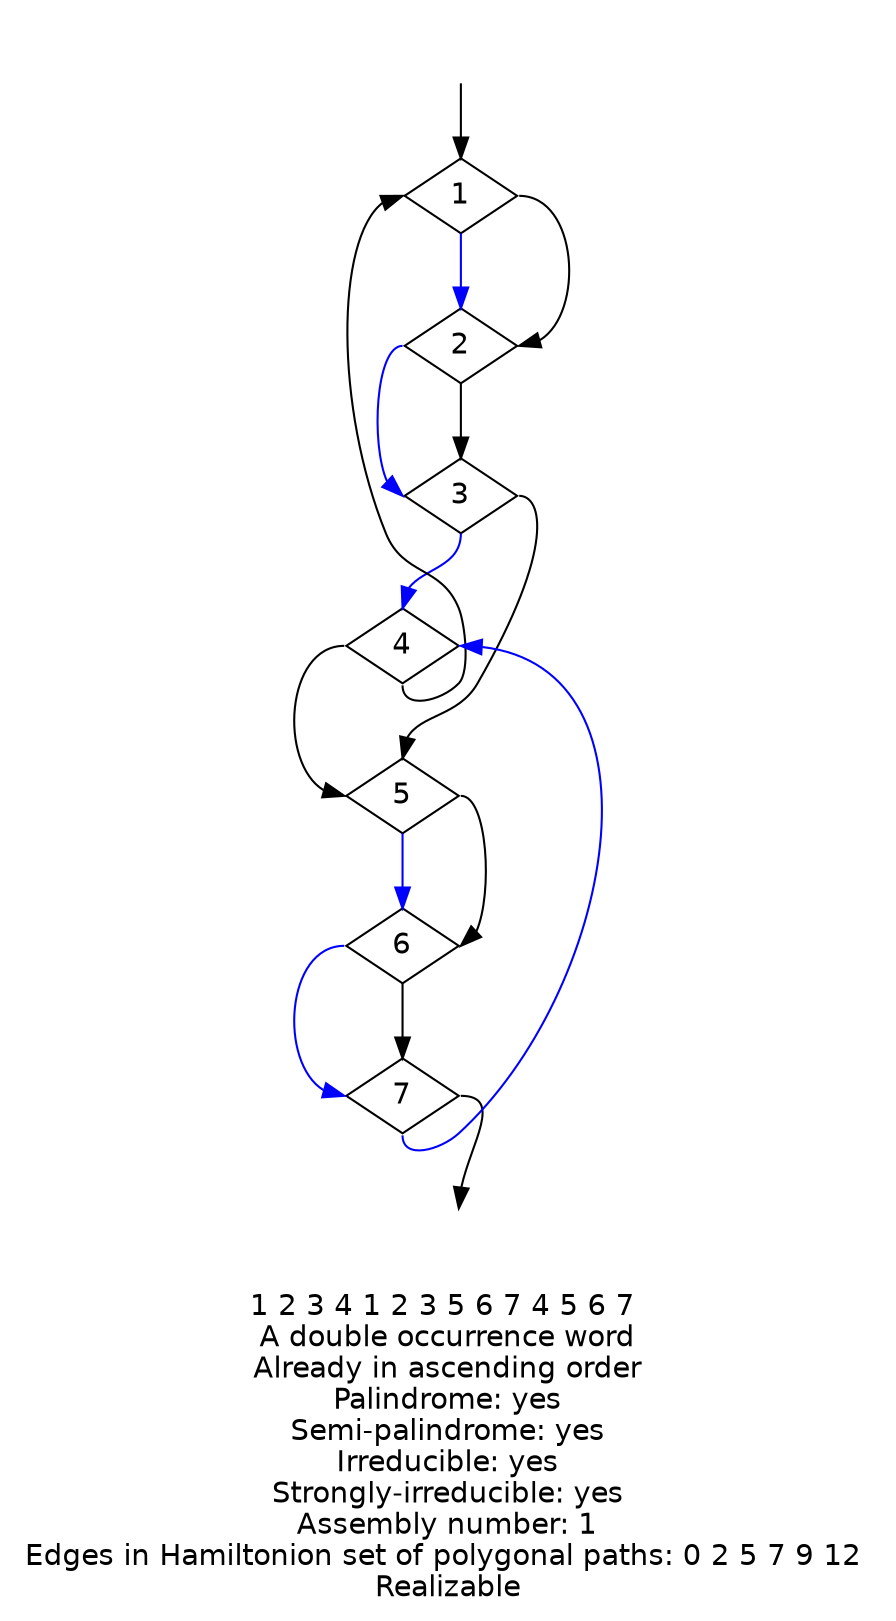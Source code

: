 digraph {
fontname="Helvetica"
node [fontname="Helvetica"]
node [shape=diamond]
label="1 2 3 4 1 2 3 5 6 7 4 5 6 7 \nA double occurrence word\nAlready in ascending order\nPalindrome: yes\nSemi-palindrome: yes\nIrreducible: yes\nStrongly-irreducible: yes\nAssembly number: 1\nEdges in Hamiltonion set of polygonal paths: 0 2 5 7 9 12 \nRealizable\n"
a [style="invis"]
b [style="invis"]
a:s -> 1:n
1:s -> 2:n [color="blue"]
2:s -> 3:n
3:s -> 4:n [color="blue"]
4:s -> 1:w
1:e -> 2:e
2:w -> 3:w [color="blue"]
3:e -> 5:n
5:s -> 6:n [color="blue"]
6:s -> 7:n
7:s -> 4:e [color="blue"]
4:w -> 5:w
5:e -> 6:e
6:w -> 7:w [color="blue"]
7:e -> b:n
}

